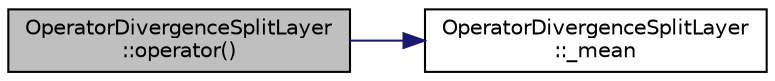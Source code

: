 digraph "OperatorDivergenceSplitLayer::operator()"
{
  edge [fontname="Helvetica",fontsize="10",labelfontname="Helvetica",labelfontsize="10"];
  node [fontname="Helvetica",fontsize="10",shape=record];
  rankdir="LR";
  Node1 [label="OperatorDivergenceSplitLayer\l::operator()",height=0.2,width=0.4,color="black", fillcolor="grey75", style="filled", fontcolor="black"];
  Node1 -> Node2 [color="midnightblue",fontsize="10",style="solid",fontname="Helvetica"];
  Node2 [label="OperatorDivergenceSplitLayer\l::_mean",height=0.2,width=0.4,color="black", fillcolor="white", style="filled",URL="$struct_operator_divergence_split_layer.html#a295391ce7409255d79703a289fed4e7b"];
}
